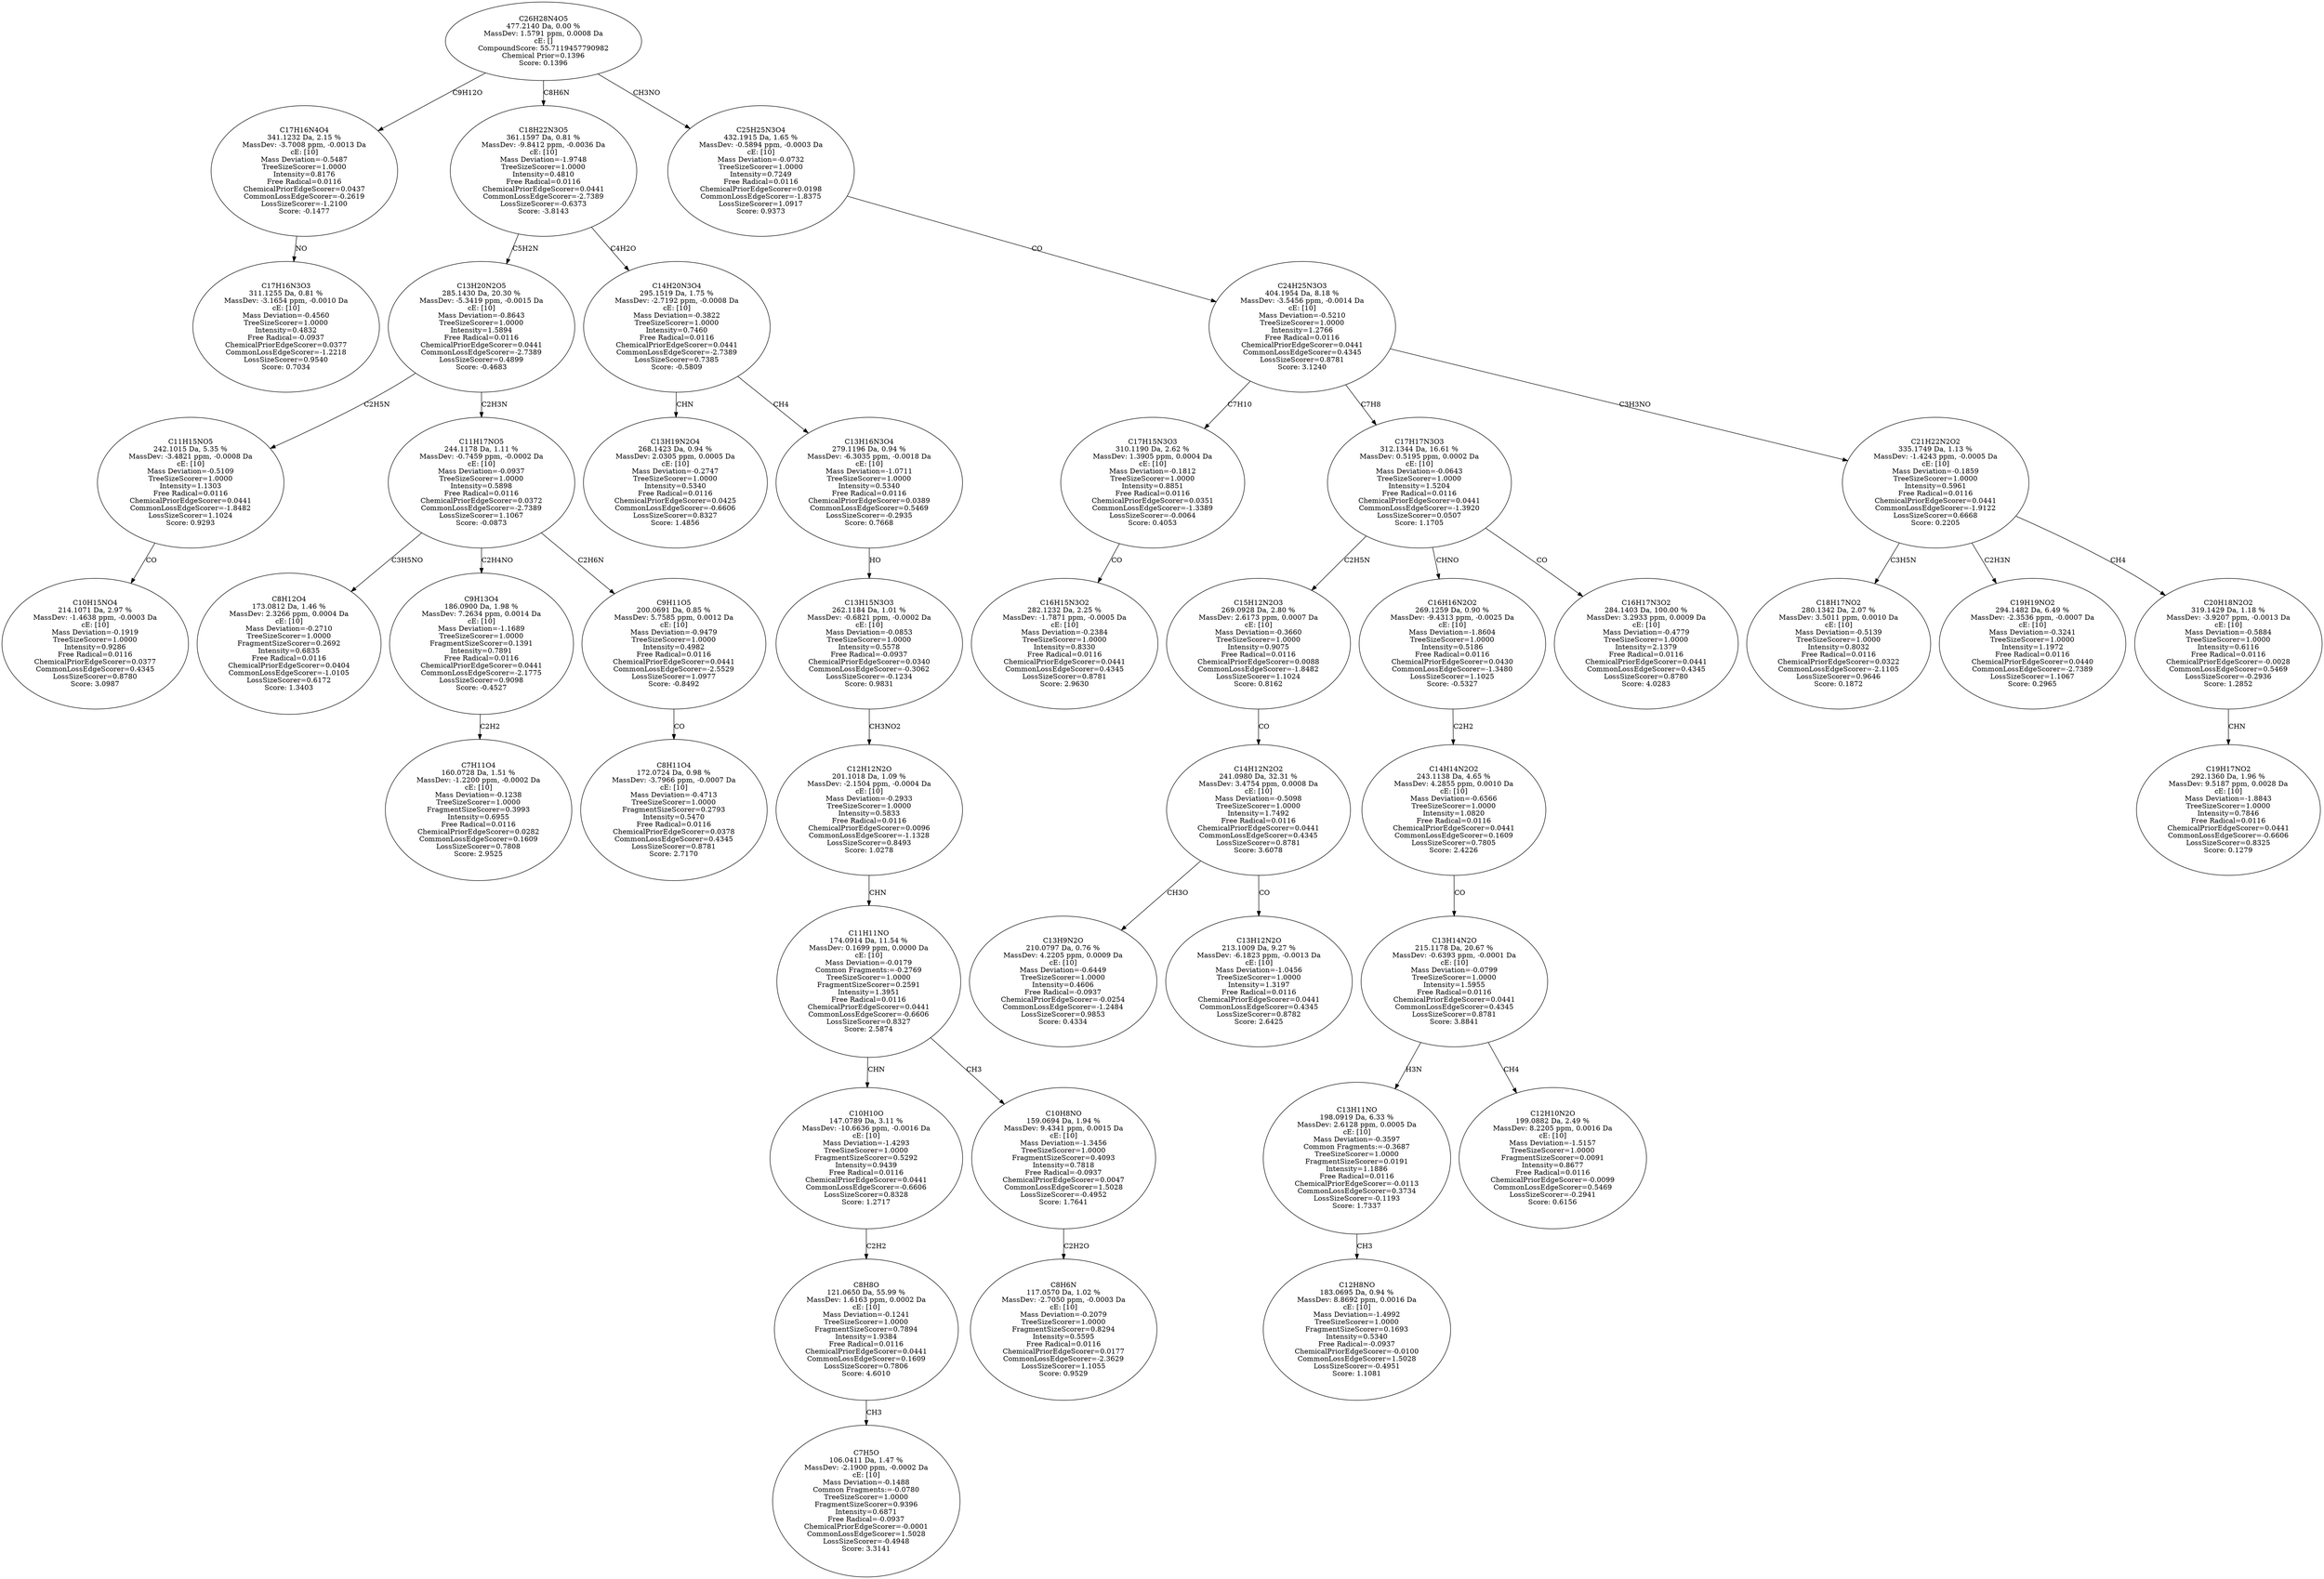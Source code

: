 strict digraph {
v1 [label="C17H16N3O3\n311.1255 Da, 0.81 %\nMassDev: -3.1654 ppm, -0.0010 Da\ncE: [10]\nMass Deviation=-0.4560\nTreeSizeScorer=1.0000\nIntensity=0.4832\nFree Radical=-0.0937\nChemicalPriorEdgeScorer=0.0377\nCommonLossEdgeScorer=-1.2218\nLossSizeScorer=0.9540\nScore: 0.7034"];
v2 [label="C17H16N4O4\n341.1232 Da, 2.15 %\nMassDev: -3.7008 ppm, -0.0013 Da\ncE: [10]\nMass Deviation=-0.5487\nTreeSizeScorer=1.0000\nIntensity=0.8176\nFree Radical=0.0116\nChemicalPriorEdgeScorer=0.0437\nCommonLossEdgeScorer=-0.2619\nLossSizeScorer=-1.2100\nScore: -0.1477"];
v3 [label="C10H15NO4\n214.1071 Da, 2.97 %\nMassDev: -1.4638 ppm, -0.0003 Da\ncE: [10]\nMass Deviation=-0.1919\nTreeSizeScorer=1.0000\nIntensity=0.9286\nFree Radical=0.0116\nChemicalPriorEdgeScorer=0.0377\nCommonLossEdgeScorer=0.4345\nLossSizeScorer=0.8780\nScore: 3.0987"];
v4 [label="C11H15NO5\n242.1015 Da, 5.35 %\nMassDev: -3.4821 ppm, -0.0008 Da\ncE: [10]\nMass Deviation=-0.5109\nTreeSizeScorer=1.0000\nIntensity=1.1303\nFree Radical=0.0116\nChemicalPriorEdgeScorer=0.0441\nCommonLossEdgeScorer=-1.8482\nLossSizeScorer=1.1024\nScore: 0.9293"];
v5 [label="C8H12O4\n173.0812 Da, 1.46 %\nMassDev: 2.3266 ppm, 0.0004 Da\ncE: [10]\nMass Deviation=-0.2710\nTreeSizeScorer=1.0000\nFragmentSizeScorer=0.2692\nIntensity=0.6835\nFree Radical=0.0116\nChemicalPriorEdgeScorer=0.0404\nCommonLossEdgeScorer=-1.0105\nLossSizeScorer=0.6172\nScore: 1.3403"];
v6 [label="C7H11O4\n160.0728 Da, 1.51 %\nMassDev: -1.2200 ppm, -0.0002 Da\ncE: [10]\nMass Deviation=-0.1238\nTreeSizeScorer=1.0000\nFragmentSizeScorer=0.3993\nIntensity=0.6955\nFree Radical=0.0116\nChemicalPriorEdgeScorer=0.0282\nCommonLossEdgeScorer=0.1609\nLossSizeScorer=0.7808\nScore: 2.9525"];
v7 [label="C9H13O4\n186.0900 Da, 1.98 %\nMassDev: 7.2634 ppm, 0.0014 Da\ncE: [10]\nMass Deviation=-1.1689\nTreeSizeScorer=1.0000\nFragmentSizeScorer=0.1391\nIntensity=0.7891\nFree Radical=0.0116\nChemicalPriorEdgeScorer=0.0441\nCommonLossEdgeScorer=-2.1775\nLossSizeScorer=0.9098\nScore: -0.4527"];
v8 [label="C8H11O4\n172.0724 Da, 0.98 %\nMassDev: -3.7966 ppm, -0.0007 Da\ncE: [10]\nMass Deviation=-0.4713\nTreeSizeScorer=1.0000\nFragmentSizeScorer=0.2793\nIntensity=0.5470\nFree Radical=0.0116\nChemicalPriorEdgeScorer=0.0378\nCommonLossEdgeScorer=0.4345\nLossSizeScorer=0.8781\nScore: 2.7170"];
v9 [label="C9H11O5\n200.0691 Da, 0.85 %\nMassDev: 5.7585 ppm, 0.0012 Da\ncE: [10]\nMass Deviation=-0.9479\nTreeSizeScorer=1.0000\nIntensity=0.4982\nFree Radical=0.0116\nChemicalPriorEdgeScorer=0.0441\nCommonLossEdgeScorer=-2.5529\nLossSizeScorer=1.0977\nScore: -0.8492"];
v10 [label="C11H17NO5\n244.1178 Da, 1.11 %\nMassDev: -0.7459 ppm, -0.0002 Da\ncE: [10]\nMass Deviation=-0.0937\nTreeSizeScorer=1.0000\nIntensity=0.5898\nFree Radical=0.0116\nChemicalPriorEdgeScorer=0.0372\nCommonLossEdgeScorer=-2.7389\nLossSizeScorer=1.1067\nScore: -0.0873"];
v11 [label="C13H20N2O5\n285.1430 Da, 20.30 %\nMassDev: -5.3419 ppm, -0.0015 Da\ncE: [10]\nMass Deviation=-0.8643\nTreeSizeScorer=1.0000\nIntensity=1.5894\nFree Radical=0.0116\nChemicalPriorEdgeScorer=0.0441\nCommonLossEdgeScorer=-2.7389\nLossSizeScorer=0.4899\nScore: -0.4683"];
v12 [label="C13H19N2O4\n268.1423 Da, 0.94 %\nMassDev: 2.0305 ppm, 0.0005 Da\ncE: [10]\nMass Deviation=-0.2747\nTreeSizeScorer=1.0000\nIntensity=0.5340\nFree Radical=0.0116\nChemicalPriorEdgeScorer=0.0425\nCommonLossEdgeScorer=-0.6606\nLossSizeScorer=0.8327\nScore: 1.4856"];
v13 [label="C7H5O\n106.0411 Da, 1.47 %\nMassDev: -2.1900 ppm, -0.0002 Da\ncE: [10]\nMass Deviation=-0.1488\nCommon Fragments:=-0.0780\nTreeSizeScorer=1.0000\nFragmentSizeScorer=0.9396\nIntensity=0.6871\nFree Radical=-0.0937\nChemicalPriorEdgeScorer=-0.0001\nCommonLossEdgeScorer=1.5028\nLossSizeScorer=-0.4948\nScore: 3.3141"];
v14 [label="C8H8O\n121.0650 Da, 55.99 %\nMassDev: 1.6163 ppm, 0.0002 Da\ncE: [10]\nMass Deviation=-0.1241\nTreeSizeScorer=1.0000\nFragmentSizeScorer=0.7894\nIntensity=1.9384\nFree Radical=0.0116\nChemicalPriorEdgeScorer=0.0441\nCommonLossEdgeScorer=0.1609\nLossSizeScorer=0.7806\nScore: 4.6010"];
v15 [label="C10H10O\n147.0789 Da, 3.11 %\nMassDev: -10.6636 ppm, -0.0016 Da\ncE: [10]\nMass Deviation=-1.4293\nTreeSizeScorer=1.0000\nFragmentSizeScorer=0.5292\nIntensity=0.9439\nFree Radical=0.0116\nChemicalPriorEdgeScorer=0.0441\nCommonLossEdgeScorer=-0.6606\nLossSizeScorer=0.8328\nScore: 1.2717"];
v16 [label="C8H6N\n117.0570 Da, 1.02 %\nMassDev: -2.7050 ppm, -0.0003 Da\ncE: [10]\nMass Deviation=-0.2079\nTreeSizeScorer=1.0000\nFragmentSizeScorer=0.8294\nIntensity=0.5595\nFree Radical=0.0116\nChemicalPriorEdgeScorer=0.0177\nCommonLossEdgeScorer=-2.3629\nLossSizeScorer=1.1055\nScore: 0.9529"];
v17 [label="C10H8NO\n159.0694 Da, 1.94 %\nMassDev: 9.4341 ppm, 0.0015 Da\ncE: [10]\nMass Deviation=-1.3456\nTreeSizeScorer=1.0000\nFragmentSizeScorer=0.4093\nIntensity=0.7818\nFree Radical=-0.0937\nChemicalPriorEdgeScorer=0.0047\nCommonLossEdgeScorer=1.5028\nLossSizeScorer=-0.4952\nScore: 1.7641"];
v18 [label="C11H11NO\n174.0914 Da, 11.54 %\nMassDev: 0.1699 ppm, 0.0000 Da\ncE: [10]\nMass Deviation=-0.0179\nCommon Fragments:=-0.2769\nTreeSizeScorer=1.0000\nFragmentSizeScorer=0.2591\nIntensity=1.3951\nFree Radical=0.0116\nChemicalPriorEdgeScorer=0.0441\nCommonLossEdgeScorer=-0.6606\nLossSizeScorer=0.8327\nScore: 2.5874"];
v19 [label="C12H12N2O\n201.1018 Da, 1.09 %\nMassDev: -2.1504 ppm, -0.0004 Da\ncE: [10]\nMass Deviation=-0.2933\nTreeSizeScorer=1.0000\nIntensity=0.5833\nFree Radical=0.0116\nChemicalPriorEdgeScorer=0.0096\nCommonLossEdgeScorer=-1.1328\nLossSizeScorer=0.8493\nScore: 1.0278"];
v20 [label="C13H15N3O3\n262.1184 Da, 1.01 %\nMassDev: -0.6821 ppm, -0.0002 Da\ncE: [10]\nMass Deviation=-0.0853\nTreeSizeScorer=1.0000\nIntensity=0.5578\nFree Radical=-0.0937\nChemicalPriorEdgeScorer=0.0340\nCommonLossEdgeScorer=-0.3062\nLossSizeScorer=-0.1234\nScore: 0.9831"];
v21 [label="C13H16N3O4\n279.1196 Da, 0.94 %\nMassDev: -6.3035 ppm, -0.0018 Da\ncE: [10]\nMass Deviation=-1.0711\nTreeSizeScorer=1.0000\nIntensity=0.5340\nFree Radical=0.0116\nChemicalPriorEdgeScorer=0.0389\nCommonLossEdgeScorer=0.5469\nLossSizeScorer=-0.2935\nScore: 0.7668"];
v22 [label="C14H20N3O4\n295.1519 Da, 1.75 %\nMassDev: -2.7192 ppm, -0.0008 Da\ncE: [10]\nMass Deviation=-0.3822\nTreeSizeScorer=1.0000\nIntensity=0.7460\nFree Radical=0.0116\nChemicalPriorEdgeScorer=0.0441\nCommonLossEdgeScorer=-2.7389\nLossSizeScorer=0.7385\nScore: -0.5809"];
v23 [label="C18H22N3O5\n361.1597 Da, 0.81 %\nMassDev: -9.8412 ppm, -0.0036 Da\ncE: [10]\nMass Deviation=-1.9748\nTreeSizeScorer=1.0000\nIntensity=0.4810\nFree Radical=0.0116\nChemicalPriorEdgeScorer=0.0441\nCommonLossEdgeScorer=-2.7389\nLossSizeScorer=-0.6373\nScore: -3.8143"];
v24 [label="C16H15N3O2\n282.1232 Da, 2.25 %\nMassDev: -1.7871 ppm, -0.0005 Da\ncE: [10]\nMass Deviation=-0.2384\nTreeSizeScorer=1.0000\nIntensity=0.8330\nFree Radical=0.0116\nChemicalPriorEdgeScorer=0.0441\nCommonLossEdgeScorer=0.4345\nLossSizeScorer=0.8781\nScore: 2.9630"];
v25 [label="C17H15N3O3\n310.1190 Da, 2.62 %\nMassDev: 1.3905 ppm, 0.0004 Da\ncE: [10]\nMass Deviation=-0.1812\nTreeSizeScorer=1.0000\nIntensity=0.8851\nFree Radical=0.0116\nChemicalPriorEdgeScorer=0.0351\nCommonLossEdgeScorer=-1.3389\nLossSizeScorer=-0.0064\nScore: 0.4053"];
v26 [label="C13H9N2O\n210.0797 Da, 0.76 %\nMassDev: 4.2205 ppm, 0.0009 Da\ncE: [10]\nMass Deviation=-0.6449\nTreeSizeScorer=1.0000\nIntensity=0.4606\nFree Radical=-0.0937\nChemicalPriorEdgeScorer=-0.0254\nCommonLossEdgeScorer=-1.2484\nLossSizeScorer=0.9853\nScore: 0.4334"];
v27 [label="C13H12N2O\n213.1009 Da, 9.27 %\nMassDev: -6.1823 ppm, -0.0013 Da\ncE: [10]\nMass Deviation=-1.0456\nTreeSizeScorer=1.0000\nIntensity=1.3197\nFree Radical=0.0116\nChemicalPriorEdgeScorer=0.0441\nCommonLossEdgeScorer=0.4345\nLossSizeScorer=0.8782\nScore: 2.6425"];
v28 [label="C14H12N2O2\n241.0980 Da, 32.31 %\nMassDev: 3.4754 ppm, 0.0008 Da\ncE: [10]\nMass Deviation=-0.5098\nTreeSizeScorer=1.0000\nIntensity=1.7492\nFree Radical=0.0116\nChemicalPriorEdgeScorer=0.0441\nCommonLossEdgeScorer=0.4345\nLossSizeScorer=0.8781\nScore: 3.6078"];
v29 [label="C15H12N2O3\n269.0928 Da, 2.80 %\nMassDev: 2.6173 ppm, 0.0007 Da\ncE: [10]\nMass Deviation=-0.3660\nTreeSizeScorer=1.0000\nIntensity=0.9075\nFree Radical=0.0116\nChemicalPriorEdgeScorer=0.0088\nCommonLossEdgeScorer=-1.8482\nLossSizeScorer=1.1024\nScore: 0.8162"];
v30 [label="C12H8NO\n183.0695 Da, 0.94 %\nMassDev: 8.8692 ppm, 0.0016 Da\ncE: [10]\nMass Deviation=-1.4992\nTreeSizeScorer=1.0000\nFragmentSizeScorer=0.1693\nIntensity=0.5340\nFree Radical=-0.0937\nChemicalPriorEdgeScorer=-0.0100\nCommonLossEdgeScorer=1.5028\nLossSizeScorer=-0.4951\nScore: 1.1081"];
v31 [label="C13H11NO\n198.0919 Da, 6.33 %\nMassDev: 2.6128 ppm, 0.0005 Da\ncE: [10]\nMass Deviation=-0.3597\nCommon Fragments:=-0.3687\nTreeSizeScorer=1.0000\nFragmentSizeScorer=0.0191\nIntensity=1.1886\nFree Radical=0.0116\nChemicalPriorEdgeScorer=-0.0113\nCommonLossEdgeScorer=0.3734\nLossSizeScorer=-0.1193\nScore: 1.7337"];
v32 [label="C12H10N2O\n199.0882 Da, 2.49 %\nMassDev: 8.2205 ppm, 0.0016 Da\ncE: [10]\nMass Deviation=-1.5157\nTreeSizeScorer=1.0000\nFragmentSizeScorer=0.0091\nIntensity=0.8677\nFree Radical=0.0116\nChemicalPriorEdgeScorer=-0.0099\nCommonLossEdgeScorer=0.5469\nLossSizeScorer=-0.2941\nScore: 0.6156"];
v33 [label="C13H14N2O\n215.1178 Da, 20.67 %\nMassDev: -0.6393 ppm, -0.0001 Da\ncE: [10]\nMass Deviation=-0.0799\nTreeSizeScorer=1.0000\nIntensity=1.5955\nFree Radical=0.0116\nChemicalPriorEdgeScorer=0.0441\nCommonLossEdgeScorer=0.4345\nLossSizeScorer=0.8781\nScore: 3.8841"];
v34 [label="C14H14N2O2\n243.1138 Da, 4.65 %\nMassDev: 4.2855 ppm, 0.0010 Da\ncE: [10]\nMass Deviation=-0.6566\nTreeSizeScorer=1.0000\nIntensity=1.0820\nFree Radical=0.0116\nChemicalPriorEdgeScorer=0.0441\nCommonLossEdgeScorer=0.1609\nLossSizeScorer=0.7805\nScore: 2.4226"];
v35 [label="C16H16N2O2\n269.1259 Da, 0.90 %\nMassDev: -9.4313 ppm, -0.0025 Da\ncE: [10]\nMass Deviation=-1.8604\nTreeSizeScorer=1.0000\nIntensity=0.5186\nFree Radical=0.0116\nChemicalPriorEdgeScorer=0.0430\nCommonLossEdgeScorer=-1.3480\nLossSizeScorer=1.1025\nScore: -0.5327"];
v36 [label="C16H17N3O2\n284.1403 Da, 100.00 %\nMassDev: 3.2933 ppm, 0.0009 Da\ncE: [10]\nMass Deviation=-0.4779\nTreeSizeScorer=1.0000\nIntensity=2.1379\nFree Radical=0.0116\nChemicalPriorEdgeScorer=0.0441\nCommonLossEdgeScorer=0.4345\nLossSizeScorer=0.8780\nScore: 4.0283"];
v37 [label="C17H17N3O3\n312.1344 Da, 16.61 %\nMassDev: 0.5195 ppm, 0.0002 Da\ncE: [10]\nMass Deviation=-0.0643\nTreeSizeScorer=1.0000\nIntensity=1.5204\nFree Radical=0.0116\nChemicalPriorEdgeScorer=0.0441\nCommonLossEdgeScorer=-1.3920\nLossSizeScorer=0.0507\nScore: 1.1705"];
v38 [label="C18H17NO2\n280.1342 Da, 2.07 %\nMassDev: 3.5011 ppm, 0.0010 Da\ncE: [10]\nMass Deviation=-0.5139\nTreeSizeScorer=1.0000\nIntensity=0.8032\nFree Radical=0.0116\nChemicalPriorEdgeScorer=0.0322\nCommonLossEdgeScorer=-2.1105\nLossSizeScorer=0.9646\nScore: 0.1872"];
v39 [label="C19H19NO2\n294.1482 Da, 6.49 %\nMassDev: -2.3536 ppm, -0.0007 Da\ncE: [10]\nMass Deviation=-0.3241\nTreeSizeScorer=1.0000\nIntensity=1.1972\nFree Radical=0.0116\nChemicalPriorEdgeScorer=0.0440\nCommonLossEdgeScorer=-2.7389\nLossSizeScorer=1.1067\nScore: 0.2965"];
v40 [label="C19H17NO2\n292.1360 Da, 1.96 %\nMassDev: 9.5187 ppm, 0.0028 Da\ncE: [10]\nMass Deviation=-1.8843\nTreeSizeScorer=1.0000\nIntensity=0.7846\nFree Radical=0.0116\nChemicalPriorEdgeScorer=0.0441\nCommonLossEdgeScorer=-0.6606\nLossSizeScorer=0.8325\nScore: 0.1279"];
v41 [label="C20H18N2O2\n319.1429 Da, 1.18 %\nMassDev: -3.9207 ppm, -0.0013 Da\ncE: [10]\nMass Deviation=-0.5884\nTreeSizeScorer=1.0000\nIntensity=0.6116\nFree Radical=0.0116\nChemicalPriorEdgeScorer=-0.0028\nCommonLossEdgeScorer=0.5469\nLossSizeScorer=-0.2936\nScore: 1.2852"];
v42 [label="C21H22N2O2\n335.1749 Da, 1.13 %\nMassDev: -1.4243 ppm, -0.0005 Da\ncE: [10]\nMass Deviation=-0.1859\nTreeSizeScorer=1.0000\nIntensity=0.5961\nFree Radical=0.0116\nChemicalPriorEdgeScorer=0.0441\nCommonLossEdgeScorer=-1.9122\nLossSizeScorer=0.6668\nScore: 0.2205"];
v43 [label="C24H25N3O3\n404.1954 Da, 8.18 %\nMassDev: -3.5456 ppm, -0.0014 Da\ncE: [10]\nMass Deviation=-0.5210\nTreeSizeScorer=1.0000\nIntensity=1.2766\nFree Radical=0.0116\nChemicalPriorEdgeScorer=0.0441\nCommonLossEdgeScorer=0.4345\nLossSizeScorer=0.8781\nScore: 3.1240"];
v44 [label="C25H25N3O4\n432.1915 Da, 1.65 %\nMassDev: -0.5894 ppm, -0.0003 Da\ncE: [10]\nMass Deviation=-0.0732\nTreeSizeScorer=1.0000\nIntensity=0.7249\nFree Radical=0.0116\nChemicalPriorEdgeScorer=0.0198\nCommonLossEdgeScorer=-1.8375\nLossSizeScorer=1.0917\nScore: 0.9373"];
v45 [label="C26H28N4O5\n477.2140 Da, 0.00 %\nMassDev: 1.5791 ppm, 0.0008 Da\ncE: []\nCompoundScore: 55.7119457790982\nChemical Prior=0.1396\nScore: 0.1396"];
v2 -> v1 [label="NO"];
v45 -> v2 [label="C9H12O"];
v4 -> v3 [label="CO"];
v11 -> v4 [label="C2H5N"];
v10 -> v5 [label="C3H5NO"];
v7 -> v6 [label="C2H2"];
v10 -> v7 [label="C2H4NO"];
v9 -> v8 [label="CO"];
v10 -> v9 [label="C2H6N"];
v11 -> v10 [label="C2H3N"];
v23 -> v11 [label="C5H2N"];
v22 -> v12 [label="CHN"];
v14 -> v13 [label="CH3"];
v15 -> v14 [label="C2H2"];
v18 -> v15 [label="CHN"];
v17 -> v16 [label="C2H2O"];
v18 -> v17 [label="CH3"];
v19 -> v18 [label="CHN"];
v20 -> v19 [label="CH3NO2"];
v21 -> v20 [label="HO"];
v22 -> v21 [label="CH4"];
v23 -> v22 [label="C4H2O"];
v45 -> v23 [label="C8H6N"];
v25 -> v24 [label="CO"];
v43 -> v25 [label="C7H10"];
v28 -> v26 [label="CH3O"];
v28 -> v27 [label="CO"];
v29 -> v28 [label="CO"];
v37 -> v29 [label="C2H5N"];
v31 -> v30 [label="CH3"];
v33 -> v31 [label="H3N"];
v33 -> v32 [label="CH4"];
v34 -> v33 [label="CO"];
v35 -> v34 [label="C2H2"];
v37 -> v35 [label="CHNO"];
v37 -> v36 [label="CO"];
v43 -> v37 [label="C7H8"];
v42 -> v38 [label="C3H5N"];
v42 -> v39 [label="C2H3N"];
v41 -> v40 [label="CHN"];
v42 -> v41 [label="CH4"];
v43 -> v42 [label="C3H3NO"];
v44 -> v43 [label="CO"];
v45 -> v44 [label="CH3NO"];
}